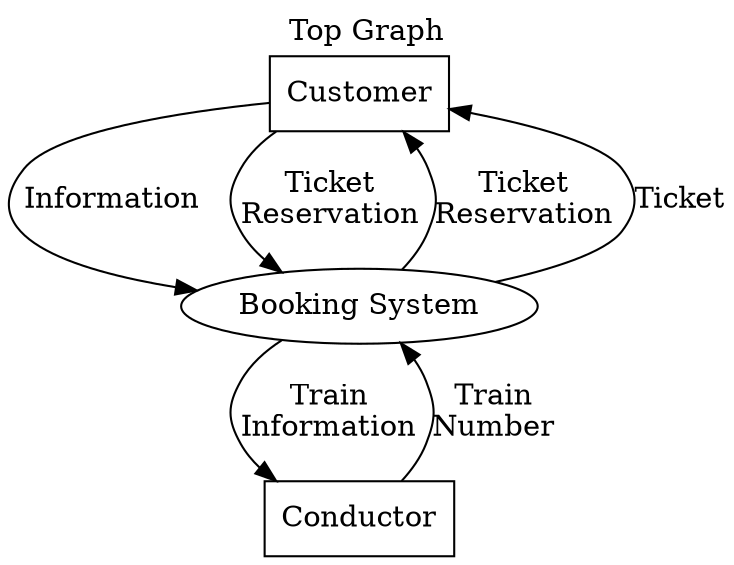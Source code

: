 digraph G {
	labelloc="t";
	label="Top Graph";

	Customer[label="Customer" shape="box"];
	Conductor[label="Conductor" shape="box"];
	System[label="Booking System" shape="ellipse"];

	Customer->System[label="Information"];
	System->Customer[label="Ticket\nReservation"];
	Customer->System[label="Ticket\nReservation"];
	System->Customer[label="Ticket"];
	Conductor->System[label="Train\nNumber"];
	System->Conductor[label="Train\nInformation"];
}

